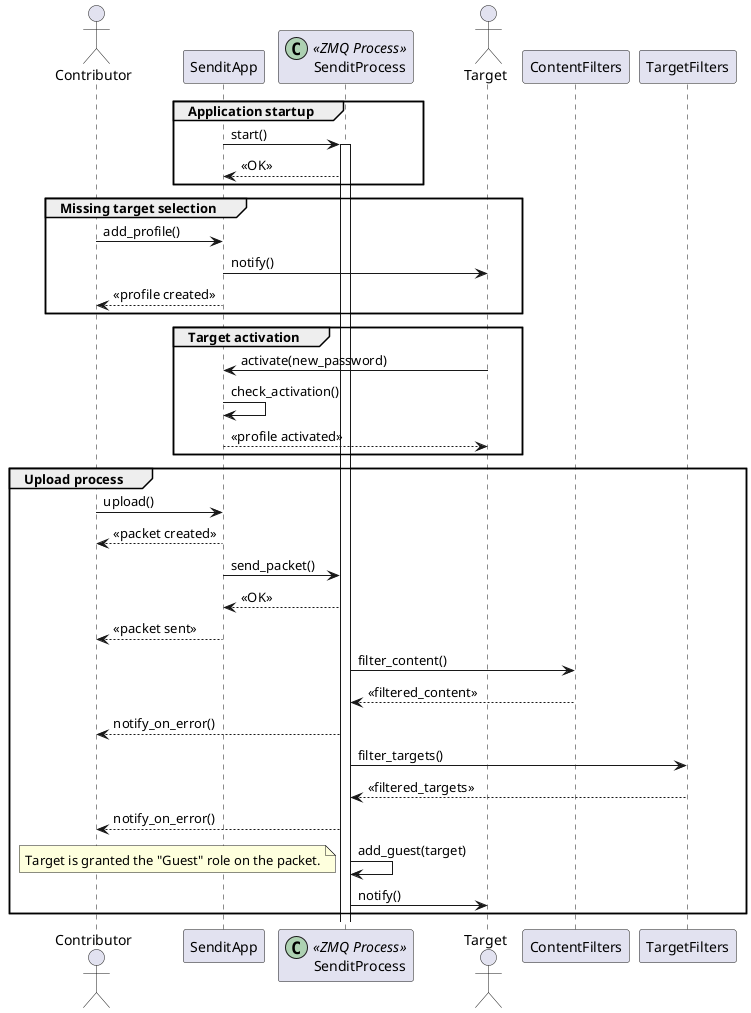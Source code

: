 

Definitions
===========

Contributor : authenticated principal which can upload a new packet

Packet: list of documents owned by a contributor and sent to one or more targets

Target: principal to which a packet is send


Roles list
==========

ztfy.SenditAdministrator
	=> can manage application from a technical system point of view


ztfy.SenditManager
	=> can manage application from a functional point of view


ztfy.SenditContributor
	=> can upload new packets
	=> can initialize new external users profiles


ztfy.SenditGuest
	=> can download packet's documents for which he's selected as target
	=> can be affected to a person, a group or any principal


Upload process
==============

@startuml

group Application startup

	actor Contributor
	participant SenditApp
	participant SenditProcess << (C,#ADD1B2) ZMQ Process >>

	SenditApp -> SenditProcess: start()
	activate SenditProcess
	SenditApp <-- SenditProcess: << OK >>

end


group Missing target selection

	Contributor -> SenditApp: add_profile()
	actor Target
	SenditApp -> Target: notify()
	Contributor <-- SenditApp: << profile created >>

end


group Target activation

	Target -> SenditApp: activate(new_password)
	SenditApp -> SenditApp: check_activation()
	SenditApp --> Target: << profile activated >>

end


group Upload process

	Contributor -> SenditApp: upload()
	Contributor <-- SenditApp: << packet created >>

	SenditApp -> SenditProcess: send_packet()
	SenditApp <-- SenditProcess: << OK >>
	Contributor <-- SenditApp: << packet sent >>

	SenditProcess -> ContentFilters: filter_content()
	SenditProcess <-- ContentFilters: << filtered_content >>
	SenditProcess --> Contributor: notify_on_error()
	SenditProcess -> TargetFilters: filter_targets()
	SenditProcess <-- TargetFilters: << filtered_targets >>
	SenditProcess --> Contributor: notify_on_error()

	SenditProcess -> SenditProcess: add_guest(target)
	note left: Target is granted the "Guest" role on the packet.
	SenditProcess -> Target: notify()

end

@enduml

